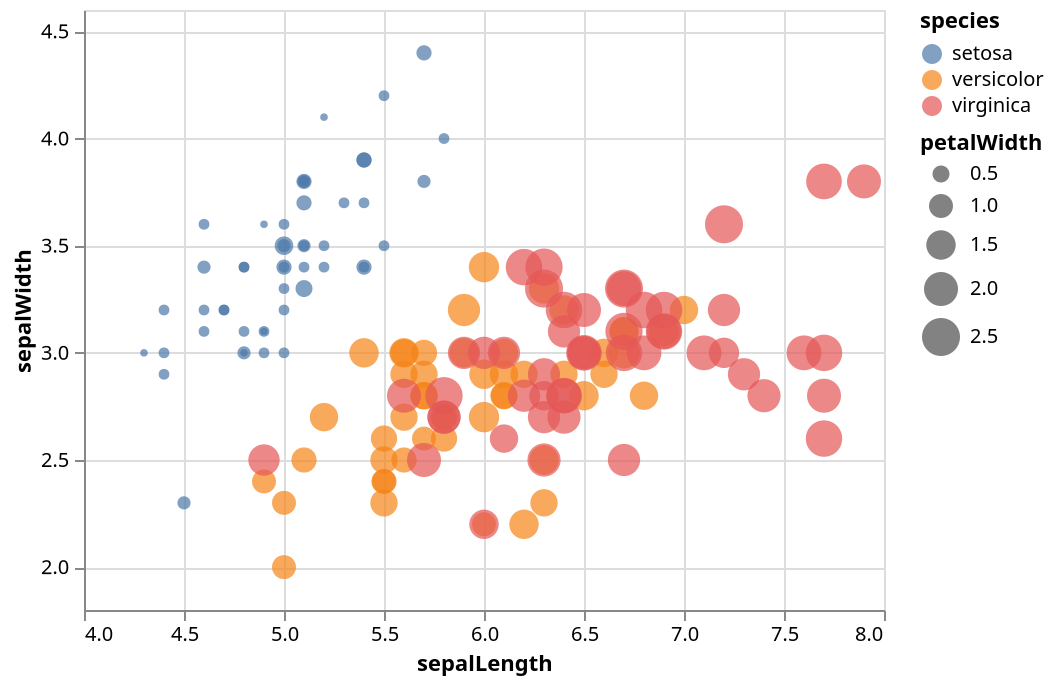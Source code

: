 {"config": {"view": {"height": 300, "width": 400}}, "encoding": {"y": {"scale": {"padding": 1, "zero": false}, "title": "sepalWidth", "field": "properties.sepalWidth", "type": "quantitative"}, "x": {"scale": {"zero": false}, "title": "sepalLength", "field": "properties.sepalLength", "type": "quantitative"}, "color": {"title": "species", "field": "properties.species", "type": "nominal"}, "size": {"title": "petalWidth", "field": "properties.petalWidth", "type": "quantitative"}}, "data": {"values": {"features": [{"properties": {"petalLength": 1.4, "sepalLength": 5.1, "species": "setosa", "petalWidth": 0.2, "sepalWidth": 3.5}, "geometry": {"coordinates": [125.6, 10.1], "type": "Point"}, "type": "Feature"}, {"properties": {"petalLength": 1.4, "sepalLength": 4.9, "species": "setosa", "petalWidth": 0.2, "sepalWidth": 3.0}, "geometry": {"coordinates": [125.6, 10.1], "type": "Point"}, "type": "Feature"}, {"properties": {"petalLength": 1.3, "sepalLength": 4.7, "species": "setosa", "petalWidth": 0.2, "sepalWidth": 3.2}, "geometry": {"coordinates": [125.6, 10.1], "type": "Point"}, "type": "Feature"}, {"properties": {"petalLength": 1.5, "sepalLength": 4.6, "species": "setosa", "petalWidth": 0.2, "sepalWidth": 3.1}, "geometry": {"coordinates": [125.6, 10.1], "type": "Point"}, "type": "Feature"}, {"properties": {"petalLength": 1.4, "sepalLength": 5.0, "species": "setosa", "petalWidth": 0.2, "sepalWidth": 3.6}, "geometry": {"coordinates": [125.6, 10.1], "type": "Point"}, "type": "Feature"}, {"properties": {"petalLength": 1.7000000000000002, "sepalLength": 5.4, "species": "setosa", "petalWidth": 0.4, "sepalWidth": 3.9}, "geometry": {"coordinates": [125.6, 10.1], "type": "Point"}, "type": "Feature"}, {"properties": {"petalLength": 1.4, "sepalLength": 4.6, "species": "setosa", "petalWidth": 0.30000000000000004, "sepalWidth": 3.4}, "geometry": {"coordinates": [125.6, 10.1], "type": "Point"}, "type": "Feature"}, {"properties": {"petalLength": 1.5, "sepalLength": 5.0, "species": "setosa", "petalWidth": 0.2, "sepalWidth": 3.4}, "geometry": {"coordinates": [125.6, 10.1], "type": "Point"}, "type": "Feature"}, {"properties": {"petalLength": 1.4, "sepalLength": 4.4, "species": "setosa", "petalWidth": 0.2, "sepalWidth": 2.9}, "geometry": {"coordinates": [125.6, 10.1], "type": "Point"}, "type": "Feature"}, {"properties": {"petalLength": 1.5, "sepalLength": 4.9, "species": "setosa", "petalWidth": 0.1, "sepalWidth": 3.1}, "geometry": {"coordinates": [125.6, 10.1], "type": "Point"}, "type": "Feature"}, {"properties": {"petalLength": 1.5, "sepalLength": 5.4, "species": "setosa", "petalWidth": 0.2, "sepalWidth": 3.7}, "geometry": {"coordinates": [125.6, 10.1], "type": "Point"}, "type": "Feature"}, {"properties": {"petalLength": 1.6, "sepalLength": 4.8, "species": "setosa", "petalWidth": 0.2, "sepalWidth": 3.4}, "geometry": {"coordinates": [125.6, 10.1], "type": "Point"}, "type": "Feature"}, {"properties": {"petalLength": 1.4, "sepalLength": 4.8, "species": "setosa", "petalWidth": 0.1, "sepalWidth": 3.0}, "geometry": {"coordinates": [125.6, 10.1], "type": "Point"}, "type": "Feature"}, {"properties": {"petalLength": 1.1, "sepalLength": 4.3, "species": "setosa", "petalWidth": 0.1, "sepalWidth": 3.0}, "geometry": {"coordinates": [125.6, 10.1], "type": "Point"}, "type": "Feature"}, {"properties": {"petalLength": 1.2, "sepalLength": 5.8, "species": "setosa", "petalWidth": 0.2, "sepalWidth": 4.0}, "geometry": {"coordinates": [125.6, 10.1], "type": "Point"}, "type": "Feature"}, {"properties": {"petalLength": 1.5, "sepalLength": 5.7, "species": "setosa", "petalWidth": 0.4, "sepalWidth": 4.4}, "geometry": {"coordinates": [125.6, 10.1], "type": "Point"}, "type": "Feature"}, {"properties": {"petalLength": 1.3, "sepalLength": 5.4, "species": "setosa", "petalWidth": 0.4, "sepalWidth": 3.9}, "geometry": {"coordinates": [125.6, 10.1], "type": "Point"}, "type": "Feature"}, {"properties": {"petalLength": 1.4, "sepalLength": 5.1, "species": "setosa", "petalWidth": 0.30000000000000004, "sepalWidth": 3.5}, "geometry": {"coordinates": [125.6, 10.1], "type": "Point"}, "type": "Feature"}, {"properties": {"petalLength": 1.7000000000000002, "sepalLength": 5.7, "species": "setosa", "petalWidth": 0.30000000000000004, "sepalWidth": 3.8}, "geometry": {"coordinates": [125.6, 10.1], "type": "Point"}, "type": "Feature"}, {"properties": {"petalLength": 1.5, "sepalLength": 5.1, "species": "setosa", "petalWidth": 0.30000000000000004, "sepalWidth": 3.8}, "geometry": {"coordinates": [125.6, 10.1], "type": "Point"}, "type": "Feature"}, {"properties": {"petalLength": 1.7000000000000002, "sepalLength": 5.4, "species": "setosa", "petalWidth": 0.2, "sepalWidth": 3.4}, "geometry": {"coordinates": [125.6, 10.1], "type": "Point"}, "type": "Feature"}, {"properties": {"petalLength": 1.5, "sepalLength": 5.1, "species": "setosa", "petalWidth": 0.4, "sepalWidth": 3.7}, "geometry": {"coordinates": [125.6, 10.1], "type": "Point"}, "type": "Feature"}, {"properties": {"petalLength": 1.0, "sepalLength": 4.6, "species": "setosa", "petalWidth": 0.2, "sepalWidth": 3.6}, "geometry": {"coordinates": [125.6, 10.1], "type": "Point"}, "type": "Feature"}, {"properties": {"petalLength": 1.7000000000000002, "sepalLength": 5.1, "species": "setosa", "petalWidth": 0.5, "sepalWidth": 3.3}, "geometry": {"coordinates": [125.6, 10.1], "type": "Point"}, "type": "Feature"}, {"properties": {"petalLength": 1.9, "sepalLength": 4.8, "species": "setosa", "petalWidth": 0.2, "sepalWidth": 3.4}, "geometry": {"coordinates": [125.6, 10.1], "type": "Point"}, "type": "Feature"}, {"properties": {"petalLength": 1.6, "sepalLength": 5.0, "species": "setosa", "petalWidth": 0.2, "sepalWidth": 3.0}, "geometry": {"coordinates": [125.6, 10.1], "type": "Point"}, "type": "Feature"}, {"properties": {"petalLength": 1.6, "sepalLength": 5.0, "species": "setosa", "petalWidth": 0.4, "sepalWidth": 3.4}, "geometry": {"coordinates": [125.6, 10.1], "type": "Point"}, "type": "Feature"}, {"properties": {"petalLength": 1.5, "sepalLength": 5.2, "species": "setosa", "petalWidth": 0.2, "sepalWidth": 3.5}, "geometry": {"coordinates": [125.6, 10.1], "type": "Point"}, "type": "Feature"}, {"properties": {"petalLength": 1.4, "sepalLength": 5.2, "species": "setosa", "petalWidth": 0.2, "sepalWidth": 3.4}, "geometry": {"coordinates": [125.6, 10.1], "type": "Point"}, "type": "Feature"}, {"properties": {"petalLength": 1.6, "sepalLength": 4.7, "species": "setosa", "petalWidth": 0.2, "sepalWidth": 3.2}, "geometry": {"coordinates": [125.6, 10.1], "type": "Point"}, "type": "Feature"}, {"properties": {"petalLength": 1.6, "sepalLength": 4.8, "species": "setosa", "petalWidth": 0.2, "sepalWidth": 3.1}, "geometry": {"coordinates": [125.6, 10.1], "type": "Point"}, "type": "Feature"}, {"properties": {"petalLength": 1.5, "sepalLength": 5.4, "species": "setosa", "petalWidth": 0.4, "sepalWidth": 3.4}, "geometry": {"coordinates": [125.6, 10.1], "type": "Point"}, "type": "Feature"}, {"properties": {"petalLength": 1.5, "sepalLength": 5.2, "species": "setosa", "petalWidth": 0.1, "sepalWidth": 4.1}, "geometry": {"coordinates": [125.6, 10.1], "type": "Point"}, "type": "Feature"}, {"properties": {"petalLength": 1.4, "sepalLength": 5.5, "species": "setosa", "petalWidth": 0.2, "sepalWidth": 4.2}, "geometry": {"coordinates": [125.6, 10.1], "type": "Point"}, "type": "Feature"}, {"properties": {"petalLength": 1.5, "sepalLength": 4.9, "species": "setosa", "petalWidth": 0.2, "sepalWidth": 3.1}, "geometry": {"coordinates": [125.6, 10.1], "type": "Point"}, "type": "Feature"}, {"properties": {"petalLength": 1.2, "sepalLength": 5.0, "species": "setosa", "petalWidth": 0.2, "sepalWidth": 3.2}, "geometry": {"coordinates": [125.6, 10.1], "type": "Point"}, "type": "Feature"}, {"properties": {"petalLength": 1.3, "sepalLength": 5.5, "species": "setosa", "petalWidth": 0.2, "sepalWidth": 3.5}, "geometry": {"coordinates": [125.6, 10.1], "type": "Point"}, "type": "Feature"}, {"properties": {"petalLength": 1.4, "sepalLength": 4.9, "species": "setosa", "petalWidth": 0.1, "sepalWidth": 3.6}, "geometry": {"coordinates": [125.6, 10.1], "type": "Point"}, "type": "Feature"}, {"properties": {"petalLength": 1.3, "sepalLength": 4.4, "species": "setosa", "petalWidth": 0.2, "sepalWidth": 3.0}, "geometry": {"coordinates": [125.6, 10.1], "type": "Point"}, "type": "Feature"}, {"properties": {"petalLength": 1.5, "sepalLength": 5.1, "species": "setosa", "petalWidth": 0.2, "sepalWidth": 3.4}, "geometry": {"coordinates": [125.6, 10.1], "type": "Point"}, "type": "Feature"}, {"properties": {"petalLength": 1.3, "sepalLength": 5.0, "species": "setosa", "petalWidth": 0.30000000000000004, "sepalWidth": 3.5}, "geometry": {"coordinates": [125.6, 10.1], "type": "Point"}, "type": "Feature"}, {"properties": {"petalLength": 1.3, "sepalLength": 4.5, "species": "setosa", "petalWidth": 0.30000000000000004, "sepalWidth": 2.3}, "geometry": {"coordinates": [125.6, 10.1], "type": "Point"}, "type": "Feature"}, {"properties": {"petalLength": 1.3, "sepalLength": 4.4, "species": "setosa", "petalWidth": 0.2, "sepalWidth": 3.2}, "geometry": {"coordinates": [125.6, 10.1], "type": "Point"}, "type": "Feature"}, {"properties": {"petalLength": 1.6, "sepalLength": 5.0, "species": "setosa", "petalWidth": 0.6000000000000001, "sepalWidth": 3.5}, "geometry": {"coordinates": [125.6, 10.1], "type": "Point"}, "type": "Feature"}, {"properties": {"petalLength": 1.9, "sepalLength": 5.1, "species": "setosa", "petalWidth": 0.4, "sepalWidth": 3.8}, "geometry": {"coordinates": [125.6, 10.1], "type": "Point"}, "type": "Feature"}, {"properties": {"petalLength": 1.4, "sepalLength": 4.8, "species": "setosa", "petalWidth": 0.30000000000000004, "sepalWidth": 3.0}, "geometry": {"coordinates": [125.6, 10.1], "type": "Point"}, "type": "Feature"}, {"properties": {"petalLength": 1.6, "sepalLength": 5.1, "species": "setosa", "petalWidth": 0.2, "sepalWidth": 3.8}, "geometry": {"coordinates": [125.6, 10.1], "type": "Point"}, "type": "Feature"}, {"properties": {"petalLength": 1.4, "sepalLength": 4.6, "species": "setosa", "petalWidth": 0.2, "sepalWidth": 3.2}, "geometry": {"coordinates": [125.6, 10.1], "type": "Point"}, "type": "Feature"}, {"properties": {"petalLength": 1.5, "sepalLength": 5.3, "species": "setosa", "petalWidth": 0.2, "sepalWidth": 3.7}, "geometry": {"coordinates": [125.6, 10.1], "type": "Point"}, "type": "Feature"}, {"properties": {"petalLength": 1.4, "sepalLength": 5.0, "species": "setosa", "petalWidth": 0.2, "sepalWidth": 3.3}, "geometry": {"coordinates": [125.6, 10.1], "type": "Point"}, "type": "Feature"}, {"properties": {"petalLength": 4.7, "sepalLength": 7.0, "species": "versicolor", "petalWidth": 1.4, "sepalWidth": 3.2}, "geometry": {"coordinates": [125.6, 10.1], "type": "Point"}, "type": "Feature"}, {"properties": {"petalLength": 4.5, "sepalLength": 6.4, "species": "versicolor", "petalWidth": 1.5, "sepalWidth": 3.2}, "geometry": {"coordinates": [125.6, 10.1], "type": "Point"}, "type": "Feature"}, {"properties": {"petalLength": 4.9, "sepalLength": 6.9, "species": "versicolor", "petalWidth": 1.5, "sepalWidth": 3.1}, "geometry": {"coordinates": [125.6, 10.1], "type": "Point"}, "type": "Feature"}, {"properties": {"petalLength": 4.0, "sepalLength": 5.5, "species": "versicolor", "petalWidth": 1.3, "sepalWidth": 2.3}, "geometry": {"coordinates": [125.6, 10.1], "type": "Point"}, "type": "Feature"}, {"properties": {"petalLength": 4.6, "sepalLength": 6.5, "species": "versicolor", "petalWidth": 1.5, "sepalWidth": 2.8}, "geometry": {"coordinates": [125.6, 10.1], "type": "Point"}, "type": "Feature"}, {"properties": {"petalLength": 4.5, "sepalLength": 5.7, "species": "versicolor", "petalWidth": 1.3, "sepalWidth": 2.8}, "geometry": {"coordinates": [125.6, 10.1], "type": "Point"}, "type": "Feature"}, {"properties": {"petalLength": 4.7, "sepalLength": 6.3, "species": "versicolor", "petalWidth": 1.6, "sepalWidth": 3.3}, "geometry": {"coordinates": [125.6, 10.1], "type": "Point"}, "type": "Feature"}, {"properties": {"petalLength": 3.3, "sepalLength": 4.9, "species": "versicolor", "petalWidth": 1.0, "sepalWidth": 2.4}, "geometry": {"coordinates": [125.6, 10.1], "type": "Point"}, "type": "Feature"}, {"properties": {"petalLength": 4.6, "sepalLength": 6.6, "species": "versicolor", "petalWidth": 1.3, "sepalWidth": 2.9}, "geometry": {"coordinates": [125.6, 10.1], "type": "Point"}, "type": "Feature"}, {"properties": {"petalLength": 3.9, "sepalLength": 5.2, "species": "versicolor", "petalWidth": 1.4, "sepalWidth": 2.7}, "geometry": {"coordinates": [125.6, 10.1], "type": "Point"}, "type": "Feature"}, {"properties": {"petalLength": 3.5, "sepalLength": 5.0, "species": "versicolor", "petalWidth": 1.0, "sepalWidth": 2.0}, "geometry": {"coordinates": [125.6, 10.1], "type": "Point"}, "type": "Feature"}, {"properties": {"petalLength": 4.2, "sepalLength": 5.9, "species": "versicolor", "petalWidth": 1.5, "sepalWidth": 3.0}, "geometry": {"coordinates": [125.6, 10.1], "type": "Point"}, "type": "Feature"}, {"properties": {"petalLength": 4.0, "sepalLength": 6.0, "species": "versicolor", "petalWidth": 1.0, "sepalWidth": 2.2}, "geometry": {"coordinates": [125.6, 10.1], "type": "Point"}, "type": "Feature"}, {"properties": {"petalLength": 4.7, "sepalLength": 6.1, "species": "versicolor", "petalWidth": 1.4, "sepalWidth": 2.9}, "geometry": {"coordinates": [125.6, 10.1], "type": "Point"}, "type": "Feature"}, {"properties": {"petalLength": 3.6, "sepalLength": 5.6, "species": "versicolor", "petalWidth": 1.3, "sepalWidth": 2.9}, "geometry": {"coordinates": [125.6, 10.1], "type": "Point"}, "type": "Feature"}, {"properties": {"petalLength": 4.4, "sepalLength": 6.7, "species": "versicolor", "petalWidth": 1.4, "sepalWidth": 3.1}, "geometry": {"coordinates": [125.6, 10.1], "type": "Point"}, "type": "Feature"}, {"properties": {"petalLength": 4.5, "sepalLength": 5.6, "species": "versicolor", "petalWidth": 1.5, "sepalWidth": 3.0}, "geometry": {"coordinates": [125.6, 10.1], "type": "Point"}, "type": "Feature"}, {"properties": {"petalLength": 4.1, "sepalLength": 5.8, "species": "versicolor", "petalWidth": 1.0, "sepalWidth": 2.7}, "geometry": {"coordinates": [125.6, 10.1], "type": "Point"}, "type": "Feature"}, {"properties": {"petalLength": 4.5, "sepalLength": 6.2, "species": "versicolor", "petalWidth": 1.5, "sepalWidth": 2.2}, "geometry": {"coordinates": [125.6, 10.1], "type": "Point"}, "type": "Feature"}, {"properties": {"petalLength": 3.9, "sepalLength": 5.6, "species": "versicolor", "petalWidth": 1.1, "sepalWidth": 2.5}, "geometry": {"coordinates": [125.6, 10.1], "type": "Point"}, "type": "Feature"}, {"properties": {"petalLength": 4.8, "sepalLength": 5.9, "species": "versicolor", "petalWidth": 1.8, "sepalWidth": 3.2}, "geometry": {"coordinates": [125.6, 10.1], "type": "Point"}, "type": "Feature"}, {"properties": {"petalLength": 4.0, "sepalLength": 6.1, "species": "versicolor", "petalWidth": 1.3, "sepalWidth": 2.8}, "geometry": {"coordinates": [125.6, 10.1], "type": "Point"}, "type": "Feature"}, {"properties": {"petalLength": 4.9, "sepalLength": 6.3, "species": "versicolor", "petalWidth": 1.5, "sepalWidth": 2.5}, "geometry": {"coordinates": [125.6, 10.1], "type": "Point"}, "type": "Feature"}, {"properties": {"petalLength": 4.7, "sepalLength": 6.1, "species": "versicolor", "petalWidth": 1.2, "sepalWidth": 2.8}, "geometry": {"coordinates": [125.6, 10.1], "type": "Point"}, "type": "Feature"}, {"properties": {"petalLength": 4.3, "sepalLength": 6.4, "species": "versicolor", "petalWidth": 1.3, "sepalWidth": 2.9}, "geometry": {"coordinates": [125.6, 10.1], "type": "Point"}, "type": "Feature"}, {"properties": {"petalLength": 4.4, "sepalLength": 6.6, "species": "versicolor", "petalWidth": 1.4, "sepalWidth": 3.0}, "geometry": {"coordinates": [125.6, 10.1], "type": "Point"}, "type": "Feature"}, {"properties": {"petalLength": 4.8, "sepalLength": 6.8, "species": "versicolor", "petalWidth": 1.4, "sepalWidth": 2.8}, "geometry": {"coordinates": [125.6, 10.1], "type": "Point"}, "type": "Feature"}, {"properties": {"petalLength": 5.0, "sepalLength": 6.7, "species": "versicolor", "petalWidth": 1.7000000000000002, "sepalWidth": 3.0}, "geometry": {"coordinates": [125.6, 10.1], "type": "Point"}, "type": "Feature"}, {"properties": {"petalLength": 4.5, "sepalLength": 6.0, "species": "versicolor", "petalWidth": 1.5, "sepalWidth": 2.9}, "geometry": {"coordinates": [125.6, 10.1], "type": "Point"}, "type": "Feature"}, {"properties": {"petalLength": 3.5, "sepalLength": 5.7, "species": "versicolor", "petalWidth": 1.0, "sepalWidth": 2.6}, "geometry": {"coordinates": [125.6, 10.1], "type": "Point"}, "type": "Feature"}, {"properties": {"petalLength": 3.8, "sepalLength": 5.5, "species": "versicolor", "petalWidth": 1.1, "sepalWidth": 2.4}, "geometry": {"coordinates": [125.6, 10.1], "type": "Point"}, "type": "Feature"}, {"properties": {"petalLength": 3.7, "sepalLength": 5.5, "species": "versicolor", "petalWidth": 1.0, "sepalWidth": 2.4}, "geometry": {"coordinates": [125.6, 10.1], "type": "Point"}, "type": "Feature"}, {"properties": {"petalLength": 3.9, "sepalLength": 5.8, "species": "versicolor", "petalWidth": 1.2, "sepalWidth": 2.7}, "geometry": {"coordinates": [125.6, 10.1], "type": "Point"}, "type": "Feature"}, {"properties": {"petalLength": 5.1, "sepalLength": 6.0, "species": "versicolor", "petalWidth": 1.6, "sepalWidth": 2.7}, "geometry": {"coordinates": [125.6, 10.1], "type": "Point"}, "type": "Feature"}, {"properties": {"petalLength": 4.5, "sepalLength": 5.4, "species": "versicolor", "petalWidth": 1.5, "sepalWidth": 3.0}, "geometry": {"coordinates": [125.6, 10.1], "type": "Point"}, "type": "Feature"}, {"properties": {"petalLength": 4.5, "sepalLength": 6.0, "species": "versicolor", "petalWidth": 1.6, "sepalWidth": 3.4}, "geometry": {"coordinates": [125.6, 10.1], "type": "Point"}, "type": "Feature"}, {"properties": {"petalLength": 4.7, "sepalLength": 6.7, "species": "versicolor", "petalWidth": 1.5, "sepalWidth": 3.1}, "geometry": {"coordinates": [125.6, 10.1], "type": "Point"}, "type": "Feature"}, {"properties": {"petalLength": 4.4, "sepalLength": 6.3, "species": "versicolor", "petalWidth": 1.3, "sepalWidth": 2.3}, "geometry": {"coordinates": [125.6, 10.1], "type": "Point"}, "type": "Feature"}, {"properties": {"petalLength": 4.1, "sepalLength": 5.6, "species": "versicolor", "petalWidth": 1.3, "sepalWidth": 3.0}, "geometry": {"coordinates": [125.6, 10.1], "type": "Point"}, "type": "Feature"}, {"properties": {"petalLength": 4.0, "sepalLength": 5.5, "species": "versicolor", "petalWidth": 1.3, "sepalWidth": 2.5}, "geometry": {"coordinates": [125.6, 10.1], "type": "Point"}, "type": "Feature"}, {"properties": {"petalLength": 4.4, "sepalLength": 5.5, "species": "versicolor", "petalWidth": 1.2, "sepalWidth": 2.6}, "geometry": {"coordinates": [125.6, 10.1], "type": "Point"}, "type": "Feature"}, {"properties": {"petalLength": 4.6, "sepalLength": 6.1, "species": "versicolor", "petalWidth": 1.4, "sepalWidth": 3.0}, "geometry": {"coordinates": [125.6, 10.1], "type": "Point"}, "type": "Feature"}, {"properties": {"petalLength": 4.0, "sepalLength": 5.8, "species": "versicolor", "petalWidth": 1.2, "sepalWidth": 2.6}, "geometry": {"coordinates": [125.6, 10.1], "type": "Point"}, "type": "Feature"}, {"properties": {"petalLength": 3.3, "sepalLength": 5.0, "species": "versicolor", "petalWidth": 1.0, "sepalWidth": 2.3}, "geometry": {"coordinates": [125.6, 10.1], "type": "Point"}, "type": "Feature"}, {"properties": {"petalLength": 4.2, "sepalLength": 5.6, "species": "versicolor", "petalWidth": 1.3, "sepalWidth": 2.7}, "geometry": {"coordinates": [125.6, 10.1], "type": "Point"}, "type": "Feature"}, {"properties": {"petalLength": 4.2, "sepalLength": 5.7, "species": "versicolor", "petalWidth": 1.2, "sepalWidth": 3.0}, "geometry": {"coordinates": [125.6, 10.1], "type": "Point"}, "type": "Feature"}, {"properties": {"petalLength": 4.2, "sepalLength": 5.7, "species": "versicolor", "petalWidth": 1.3, "sepalWidth": 2.9}, "geometry": {"coordinates": [125.6, 10.1], "type": "Point"}, "type": "Feature"}, {"properties": {"petalLength": 4.3, "sepalLength": 6.2, "species": "versicolor", "petalWidth": 1.3, "sepalWidth": 2.9}, "geometry": {"coordinates": [125.6, 10.1], "type": "Point"}, "type": "Feature"}, {"properties": {"petalLength": 3.0, "sepalLength": 5.1, "species": "versicolor", "petalWidth": 1.1, "sepalWidth": 2.5}, "geometry": {"coordinates": [125.6, 10.1], "type": "Point"}, "type": "Feature"}, {"properties": {"petalLength": 4.1, "sepalLength": 5.7, "species": "versicolor", "petalWidth": 1.3, "sepalWidth": 2.8}, "geometry": {"coordinates": [125.6, 10.1], "type": "Point"}, "type": "Feature"}, {"properties": {"petalLength": 6.0, "sepalLength": 6.3, "species": "virginica", "petalWidth": 2.5, "sepalWidth": 3.3}, "geometry": {"coordinates": [125.6, 10.1], "type": "Point"}, "type": "Feature"}, {"properties": {"petalLength": 5.1, "sepalLength": 5.8, "species": "virginica", "petalWidth": 1.9, "sepalWidth": 2.7}, "geometry": {"coordinates": [125.6, 10.1], "type": "Point"}, "type": "Feature"}, {"properties": {"petalLength": 5.9, "sepalLength": 7.1, "species": "virginica", "petalWidth": 2.1, "sepalWidth": 3.0}, "geometry": {"coordinates": [125.6, 10.1], "type": "Point"}, "type": "Feature"}, {"properties": {"petalLength": 5.6, "sepalLength": 6.3, "species": "virginica", "petalWidth": 1.8, "sepalWidth": 2.9}, "geometry": {"coordinates": [125.6, 10.1], "type": "Point"}, "type": "Feature"}, {"properties": {"petalLength": 5.8, "sepalLength": 6.5, "species": "virginica", "petalWidth": 2.2, "sepalWidth": 3.0}, "geometry": {"coordinates": [125.6, 10.1], "type": "Point"}, "type": "Feature"}, {"properties": {"petalLength": 6.6, "sepalLength": 7.6, "species": "virginica", "petalWidth": 2.1, "sepalWidth": 3.0}, "geometry": {"coordinates": [125.6, 10.1], "type": "Point"}, "type": "Feature"}, {"properties": {"petalLength": 4.5, "sepalLength": 4.9, "species": "virginica", "petalWidth": 1.7000000000000002, "sepalWidth": 2.5}, "geometry": {"coordinates": [125.6, 10.1], "type": "Point"}, "type": "Feature"}, {"properties": {"petalLength": 6.3, "sepalLength": 7.3, "species": "virginica", "petalWidth": 1.8, "sepalWidth": 2.9}, "geometry": {"coordinates": [125.6, 10.1], "type": "Point"}, "type": "Feature"}, {"properties": {"petalLength": 5.8, "sepalLength": 6.7, "species": "virginica", "petalWidth": 1.8, "sepalWidth": 2.5}, "geometry": {"coordinates": [125.6, 10.1], "type": "Point"}, "type": "Feature"}, {"properties": {"petalLength": 6.1, "sepalLength": 7.2, "species": "virginica", "petalWidth": 2.5, "sepalWidth": 3.6}, "geometry": {"coordinates": [125.6, 10.1], "type": "Point"}, "type": "Feature"}, {"properties": {"petalLength": 5.1, "sepalLength": 6.5, "species": "virginica", "petalWidth": 2.0, "sepalWidth": 3.2}, "geometry": {"coordinates": [125.6, 10.1], "type": "Point"}, "type": "Feature"}, {"properties": {"petalLength": 5.3, "sepalLength": 6.4, "species": "virginica", "petalWidth": 1.9, "sepalWidth": 2.7}, "geometry": {"coordinates": [125.6, 10.1], "type": "Point"}, "type": "Feature"}, {"properties": {"petalLength": 5.5, "sepalLength": 6.8, "species": "virginica", "petalWidth": 2.1, "sepalWidth": 3.0}, "geometry": {"coordinates": [125.6, 10.1], "type": "Point"}, "type": "Feature"}, {"properties": {"petalLength": 5.0, "sepalLength": 5.7, "species": "virginica", "petalWidth": 2.0, "sepalWidth": 2.5}, "geometry": {"coordinates": [125.6, 10.1], "type": "Point"}, "type": "Feature"}, {"properties": {"petalLength": 5.1, "sepalLength": 5.8, "species": "virginica", "petalWidth": 2.4, "sepalWidth": 2.8}, "geometry": {"coordinates": [125.6, 10.1], "type": "Point"}, "type": "Feature"}, {"properties": {"petalLength": 5.3, "sepalLength": 6.4, "species": "virginica", "petalWidth": 2.3, "sepalWidth": 3.2}, "geometry": {"coordinates": [125.6, 10.1], "type": "Point"}, "type": "Feature"}, {"properties": {"petalLength": 5.5, "sepalLength": 6.5, "species": "virginica", "petalWidth": 1.8, "sepalWidth": 3.0}, "geometry": {"coordinates": [125.6, 10.1], "type": "Point"}, "type": "Feature"}, {"properties": {"petalLength": 6.7, "sepalLength": 7.7, "species": "virginica", "petalWidth": 2.2, "sepalWidth": 3.8}, "geometry": {"coordinates": [125.6, 10.1], "type": "Point"}, "type": "Feature"}, {"properties": {"petalLength": 6.9, "sepalLength": 7.7, "species": "virginica", "petalWidth": 2.3, "sepalWidth": 2.6}, "geometry": {"coordinates": [125.6, 10.1], "type": "Point"}, "type": "Feature"}, {"properties": {"petalLength": 5.0, "sepalLength": 6.0, "species": "virginica", "petalWidth": 1.5, "sepalWidth": 2.2}, "geometry": {"coordinates": [125.6, 10.1], "type": "Point"}, "type": "Feature"}, {"properties": {"petalLength": 5.7, "sepalLength": 6.9, "species": "virginica", "petalWidth": 2.3, "sepalWidth": 3.2}, "geometry": {"coordinates": [125.6, 10.1], "type": "Point"}, "type": "Feature"}, {"properties": {"petalLength": 4.9, "sepalLength": 5.6, "species": "virginica", "petalWidth": 2.0, "sepalWidth": 2.8}, "geometry": {"coordinates": [125.6, 10.1], "type": "Point"}, "type": "Feature"}, {"properties": {"petalLength": 6.7, "sepalLength": 7.7, "species": "virginica", "petalWidth": 2.0, "sepalWidth": 2.8}, "geometry": {"coordinates": [125.6, 10.1], "type": "Point"}, "type": "Feature"}, {"properties": {"petalLength": 4.9, "sepalLength": 6.3, "species": "virginica", "petalWidth": 1.8, "sepalWidth": 2.7}, "geometry": {"coordinates": [125.6, 10.1], "type": "Point"}, "type": "Feature"}, {"properties": {"petalLength": 5.7, "sepalLength": 6.7, "species": "virginica", "petalWidth": 2.1, "sepalWidth": 3.3}, "geometry": {"coordinates": [125.6, 10.1], "type": "Point"}, "type": "Feature"}, {"properties": {"petalLength": 6.0, "sepalLength": 7.2, "species": "virginica", "petalWidth": 1.8, "sepalWidth": 3.2}, "geometry": {"coordinates": [125.6, 10.1], "type": "Point"}, "type": "Feature"}, {"properties": {"petalLength": 4.8, "sepalLength": 6.2, "species": "virginica", "petalWidth": 1.8, "sepalWidth": 2.8}, "geometry": {"coordinates": [125.6, 10.1], "type": "Point"}, "type": "Feature"}, {"properties": {"petalLength": 4.9, "sepalLength": 6.1, "species": "virginica", "petalWidth": 1.8, "sepalWidth": 3.0}, "geometry": {"coordinates": [125.6, 10.1], "type": "Point"}, "type": "Feature"}, {"properties": {"petalLength": 5.6, "sepalLength": 6.4, "species": "virginica", "petalWidth": 2.1, "sepalWidth": 2.8}, "geometry": {"coordinates": [125.6, 10.1], "type": "Point"}, "type": "Feature"}, {"properties": {"petalLength": 5.8, "sepalLength": 7.2, "species": "virginica", "petalWidth": 1.6, "sepalWidth": 3.0}, "geometry": {"coordinates": [125.6, 10.1], "type": "Point"}, "type": "Feature"}, {"properties": {"petalLength": 6.1, "sepalLength": 7.4, "species": "virginica", "petalWidth": 1.9, "sepalWidth": 2.8}, "geometry": {"coordinates": [125.6, 10.1], "type": "Point"}, "type": "Feature"}, {"properties": {"petalLength": 6.4, "sepalLength": 7.9, "species": "virginica", "petalWidth": 2.0, "sepalWidth": 3.8}, "geometry": {"coordinates": [125.6, 10.1], "type": "Point"}, "type": "Feature"}, {"properties": {"petalLength": 5.6, "sepalLength": 6.4, "species": "virginica", "petalWidth": 2.2, "sepalWidth": 2.8}, "geometry": {"coordinates": [125.6, 10.1], "type": "Point"}, "type": "Feature"}, {"properties": {"petalLength": 5.1, "sepalLength": 6.3, "species": "virginica", "petalWidth": 1.5, "sepalWidth": 2.8}, "geometry": {"coordinates": [125.6, 10.1], "type": "Point"}, "type": "Feature"}, {"properties": {"petalLength": 5.6, "sepalLength": 6.1, "species": "virginica", "petalWidth": 1.4, "sepalWidth": 2.6}, "geometry": {"coordinates": [125.6, 10.1], "type": "Point"}, "type": "Feature"}, {"properties": {"petalLength": 6.1, "sepalLength": 7.7, "species": "virginica", "petalWidth": 2.3, "sepalWidth": 3.0}, "geometry": {"coordinates": [125.6, 10.1], "type": "Point"}, "type": "Feature"}, {"properties": {"petalLength": 5.6, "sepalLength": 6.3, "species": "virginica", "petalWidth": 2.4, "sepalWidth": 3.4}, "geometry": {"coordinates": [125.6, 10.1], "type": "Point"}, "type": "Feature"}, {"properties": {"petalLength": 5.5, "sepalLength": 6.4, "species": "virginica", "petalWidth": 1.8, "sepalWidth": 3.1}, "geometry": {"coordinates": [125.6, 10.1], "type": "Point"}, "type": "Feature"}, {"properties": {"petalLength": 4.8, "sepalLength": 6.0, "species": "virginica", "petalWidth": 1.8, "sepalWidth": 3.0}, "geometry": {"coordinates": [125.6, 10.1], "type": "Point"}, "type": "Feature"}, {"properties": {"petalLength": 5.4, "sepalLength": 6.9, "species": "virginica", "petalWidth": 2.1, "sepalWidth": 3.1}, "geometry": {"coordinates": [125.6, 10.1], "type": "Point"}, "type": "Feature"}, {"properties": {"petalLength": 5.6, "sepalLength": 6.7, "species": "virginica", "petalWidth": 2.4, "sepalWidth": 3.1}, "geometry": {"coordinates": [125.6, 10.1], "type": "Point"}, "type": "Feature"}, {"properties": {"petalLength": 5.1, "sepalLength": 6.9, "species": "virginica", "petalWidth": 2.3, "sepalWidth": 3.1}, "geometry": {"coordinates": [125.6, 10.1], "type": "Point"}, "type": "Feature"}, {"properties": {"petalLength": 5.1, "sepalLength": 5.8, "species": "virginica", "petalWidth": 1.9, "sepalWidth": 2.7}, "geometry": {"coordinates": [125.6, 10.1], "type": "Point"}, "type": "Feature"}, {"properties": {"petalLength": 5.9, "sepalLength": 6.8, "species": "virginica", "petalWidth": 2.3, "sepalWidth": 3.2}, "geometry": {"coordinates": [125.6, 10.1], "type": "Point"}, "type": "Feature"}, {"properties": {"petalLength": 5.7, "sepalLength": 6.7, "species": "virginica", "petalWidth": 2.5, "sepalWidth": 3.3}, "geometry": {"coordinates": [125.6, 10.1], "type": "Point"}, "type": "Feature"}, {"properties": {"petalLength": 5.2, "sepalLength": 6.7, "species": "virginica", "petalWidth": 2.3, "sepalWidth": 3.0}, "geometry": {"coordinates": [125.6, 10.1], "type": "Point"}, "type": "Feature"}, {"properties": {"petalLength": 5.0, "sepalLength": 6.3, "species": "virginica", "petalWidth": 1.9, "sepalWidth": 2.5}, "geometry": {"coordinates": [125.6, 10.1], "type": "Point"}, "type": "Feature"}, {"properties": {"petalLength": 5.2, "sepalLength": 6.5, "species": "virginica", "petalWidth": 2.0, "sepalWidth": 3.0}, "geometry": {"coordinates": [125.6, 10.1], "type": "Point"}, "type": "Feature"}, {"properties": {"petalLength": 5.4, "sepalLength": 6.2, "species": "virginica", "petalWidth": 2.3, "sepalWidth": 3.4}, "geometry": {"coordinates": [125.6, 10.1], "type": "Point"}, "type": "Feature"}, {"properties": {"petalLength": 5.1, "sepalLength": 5.9, "species": "virginica", "petalWidth": 1.8, "sepalWidth": 3.0}, "geometry": {"coordinates": [125.6, 10.1], "type": "Point"}, "type": "Feature"}], "type": "FeatureCollection"}, "format": {"type": "json", "property": "features"}}, "mark": "circle", "$schema": "https://vega.github.io/schema/vega-lite/v2.4.1.json"}